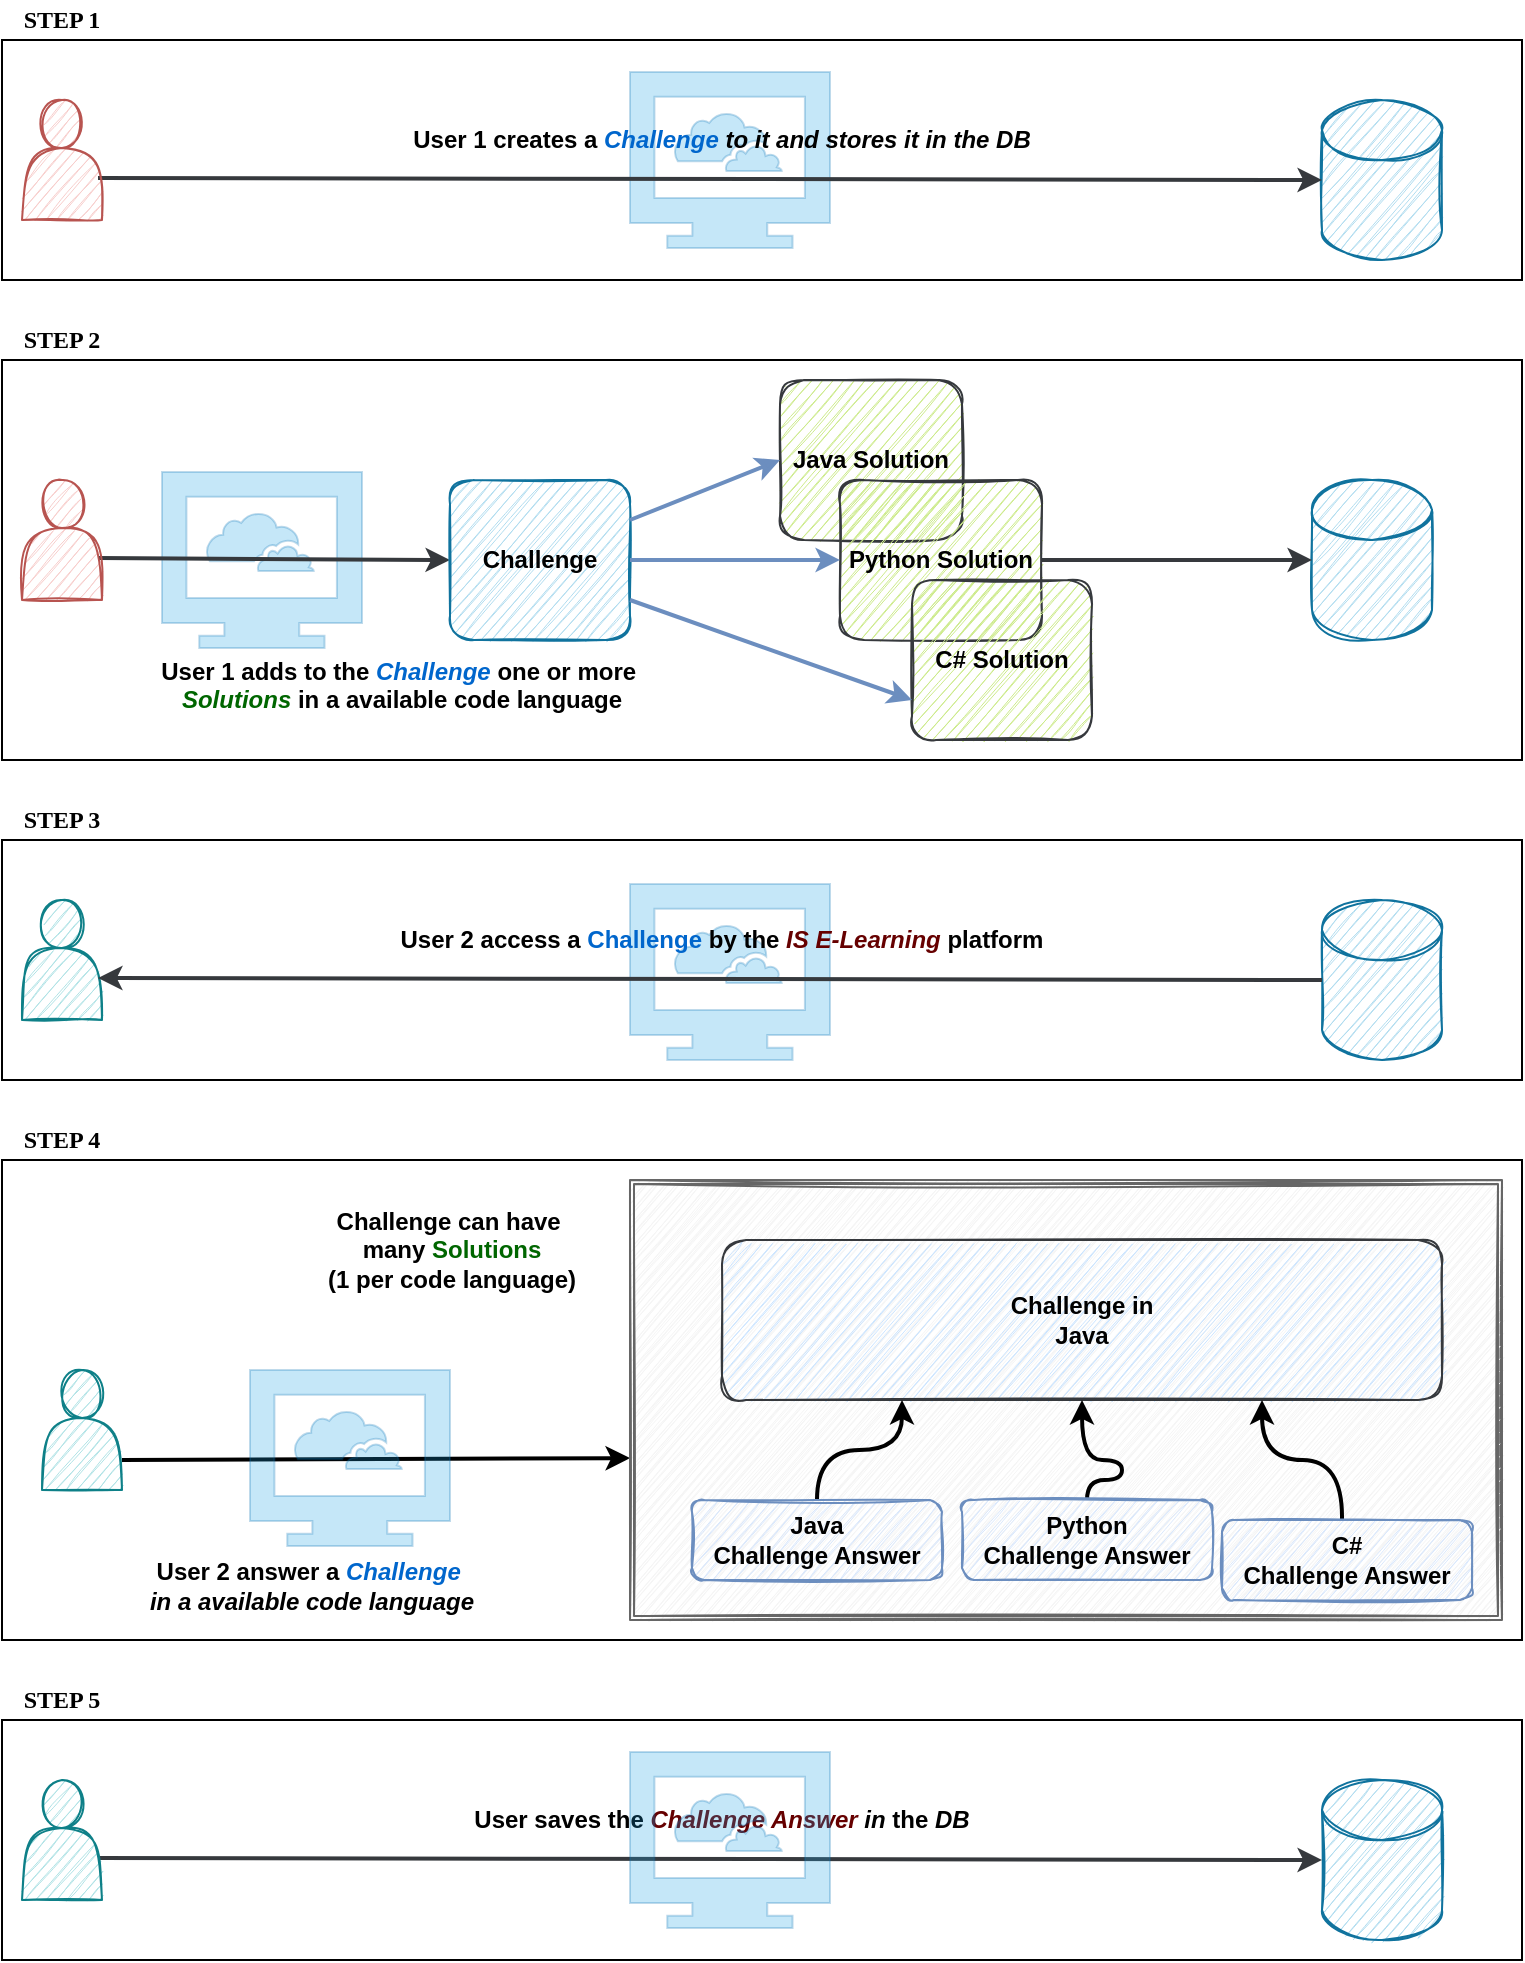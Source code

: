 <mxfile version="13.7.5" type="device"><diagram id="BE22tQMOEiJFCHiDOwmG" name="Page-1"><mxGraphModel dx="1422" dy="713" grid="1" gridSize="10" guides="1" tooltips="1" connect="1" arrows="1" fold="1" page="1" pageScale="1" pageWidth="827" pageHeight="1169" math="0" shadow="0"><root><mxCell id="0"/><mxCell id="1" parent="0"/><mxCell id="PQhwgv526c7rapb5Z4ws-85" value="" style="rounded=0;whiteSpace=wrap;html=1;fillColor=none;" parent="1" vertex="1"><mxGeometry x="40" y="200" width="760" height="200" as="geometry"/></mxCell><mxCell id="PQhwgv526c7rapb5Z4ws-71" value="" style="rounded=0;whiteSpace=wrap;html=1;fillColor=none;" parent="1" vertex="1"><mxGeometry x="40" y="880" width="760" height="120" as="geometry"/></mxCell><mxCell id="PQhwgv526c7rapb5Z4ws-77" value="" style="rounded=0;whiteSpace=wrap;html=1;fillColor=none;" parent="1" vertex="1"><mxGeometry x="40" y="40" width="760" height="120" as="geometry"/></mxCell><mxCell id="PQhwgv526c7rapb5Z4ws-84" value="" style="html=1;aspect=fixed;strokeColor=#006EAF;shadow=0;align=center;verticalAlign=top;fillColor=#1ba1e2;shape=mxgraph.gcp2.cloud_computer;rounded=1;sketch=0;opacity=25;fontColor=#ffffff;" parent="1" vertex="1"><mxGeometry x="354" y="56" width="100" height="88" as="geometry"/></mxCell><mxCell id="PQhwgv526c7rapb5Z4ws-7" value="" style="rounded=0;whiteSpace=wrap;html=1;fillColor=none;" parent="1" vertex="1"><mxGeometry x="40" y="440" width="760" height="120" as="geometry"/></mxCell><mxCell id="PQhwgv526c7rapb5Z4ws-2" value="" style="shape=cylinder3;whiteSpace=wrap;html=1;boundedLbl=1;backgroundOutline=1;size=15;fillColor=#b1ddf0;strokeColor=#10739e;sketch=1;" parent="1" vertex="1"><mxGeometry x="700" y="470" width="60" height="80" as="geometry"/></mxCell><mxCell id="PQhwgv526c7rapb5Z4ws-8" value="" style="shape=actor;whiteSpace=wrap;html=1;fillColor=#b0e3e6;strokeColor=#0e8088;sketch=1;" parent="1" vertex="1"><mxGeometry x="50" y="470" width="40" height="60" as="geometry"/></mxCell><mxCell id="PQhwgv526c7rapb5Z4ws-9" value="&lt;b&gt;&lt;font face=&quot;Lucida Console&quot;&gt;STEP 3&lt;/font&gt;&lt;/b&gt;" style="text;html=1;strokeColor=none;fillColor=none;align=center;verticalAlign=middle;whiteSpace=wrap;rounded=0;" parent="1" vertex="1"><mxGeometry x="40" y="420" width="60" height="20" as="geometry"/></mxCell><mxCell id="PQhwgv526c7rapb5Z4ws-11" value="" style="rounded=0;whiteSpace=wrap;html=1;fillColor=none;" parent="1" vertex="1"><mxGeometry x="40" y="600" width="760" height="240" as="geometry"/></mxCell><mxCell id="PQhwgv526c7rapb5Z4ws-12" value="&lt;b&gt;&lt;font face=&quot;Lucida Console&quot;&gt;STEP 4&lt;/font&gt;&lt;/b&gt;" style="text;html=1;strokeColor=none;fillColor=none;align=center;verticalAlign=middle;whiteSpace=wrap;rounded=0;" parent="1" vertex="1"><mxGeometry x="40" y="580" width="60" height="20" as="geometry"/></mxCell><mxCell id="PQhwgv526c7rapb5Z4ws-13" value="" style="shape=actor;whiteSpace=wrap;html=1;fillColor=#b0e3e6;strokeColor=#0e8088;sketch=1;" parent="1" vertex="1"><mxGeometry x="60" y="705" width="40" height="60" as="geometry"/></mxCell><mxCell id="PQhwgv526c7rapb5Z4ws-28" value="" style="endArrow=classic;html=1;exitX=1;exitY=0.75;exitDx=0;exitDy=0;strokeWidth=2;entryX=0;entryY=0.632;entryDx=0;entryDy=0;entryPerimeter=0;" parent="1" source="PQhwgv526c7rapb5Z4ws-13" target="PQhwgv526c7rapb5Z4ws-31" edge="1"><mxGeometry width="50" height="50" relative="1" as="geometry"><mxPoint x="390" y="710" as="sourcePoint"/><mxPoint x="220" y="750" as="targetPoint"/></mxGeometry></mxCell><mxCell id="PQhwgv526c7rapb5Z4ws-29" value="&lt;b&gt;User 2 answer a&amp;nbsp;&lt;/b&gt;&lt;b&gt;&lt;i&gt;&lt;font color=&quot;#0066cc&quot;&gt;Challenge&amp;nbsp;&lt;/font&gt;&lt;br&gt;in a available code language&lt;/i&gt;&lt;/b&gt;" style="text;html=1;strokeColor=none;fillColor=none;align=center;verticalAlign=middle;whiteSpace=wrap;rounded=0;" parent="1" vertex="1"><mxGeometry x="50" y="803" width="290" height="20" as="geometry"/></mxCell><mxCell id="PQhwgv526c7rapb5Z4ws-31" value="" style="shape=ext;double=1;rounded=0;whiteSpace=wrap;html=1;sketch=1;fillColor=#f5f5f5;strokeColor=#666666;fontColor=#333333;" parent="1" vertex="1"><mxGeometry x="354" y="610" width="436" height="220" as="geometry"/></mxCell><mxCell id="PQhwgv526c7rapb5Z4ws-36" value="&lt;b&gt;Challenge&amp;nbsp;in&lt;br&gt;Java&lt;br&gt;&lt;/b&gt;" style="rounded=1;whiteSpace=wrap;html=1;shadow=0;sketch=1;fillColor=#cce5ff;strokeColor=#36393d;" parent="1" vertex="1"><mxGeometry x="400" y="640" width="360" height="80" as="geometry"/></mxCell><mxCell id="PQhwgv526c7rapb5Z4ws-54" style="edgeStyle=orthogonalEdgeStyle;rounded=0;orthogonalLoop=1;jettySize=auto;html=1;exitX=0.5;exitY=0;exitDx=0;exitDy=0;entryX=0.25;entryY=1;entryDx=0;entryDy=0;strokeWidth=2;curved=1;" parent="1" source="PQhwgv526c7rapb5Z4ws-41" target="PQhwgv526c7rapb5Z4ws-36" edge="1"><mxGeometry relative="1" as="geometry"/></mxCell><mxCell id="PQhwgv526c7rapb5Z4ws-41" value="&lt;b&gt;Java&lt;br&gt;Challenge Answer&lt;/b&gt;" style="rounded=1;whiteSpace=wrap;html=1;shadow=0;sketch=1;fillColor=#dae8fc;strokeColor=#6c8ebf;" parent="1" vertex="1"><mxGeometry x="385" y="770" width="125" height="40" as="geometry"/></mxCell><mxCell id="PQhwgv526c7rapb5Z4ws-53" style="edgeStyle=orthogonalEdgeStyle;rounded=0;orthogonalLoop=1;jettySize=auto;html=1;exitX=0.5;exitY=0;exitDx=0;exitDy=0;entryX=0.5;entryY=1;entryDx=0;entryDy=0;strokeWidth=2;curved=1;" parent="1" source="gddlTVgrY_fcpTRxTT6s-1" target="PQhwgv526c7rapb5Z4ws-36" edge="1"><mxGeometry relative="1" as="geometry"><mxPoint x="580" y="780" as="sourcePoint"/><mxPoint x="545" y="740" as="targetPoint"/><Array as="points"><mxPoint x="583" y="760"/><mxPoint x="600" y="760"/><mxPoint x="600" y="750"/><mxPoint x="580" y="750"/></Array></mxGeometry></mxCell><mxCell id="PQhwgv526c7rapb5Z4ws-52" style="edgeStyle=orthogonalEdgeStyle;rounded=0;orthogonalLoop=1;jettySize=auto;html=1;exitX=0.5;exitY=0;exitDx=0;exitDy=0;entryX=0.75;entryY=1;entryDx=0;entryDy=0;strokeWidth=2;curved=1;" parent="1" target="PQhwgv526c7rapb5Z4ws-36" edge="1"><mxGeometry relative="1" as="geometry"><mxPoint x="710" y="780" as="sourcePoint"/><mxPoint x="710" y="740" as="targetPoint"/></mxGeometry></mxCell><mxCell id="PQhwgv526c7rapb5Z4ws-55" value="&lt;div&gt;&lt;span&gt;&lt;b&gt;Challenge can have&amp;nbsp;&lt;/b&gt;&lt;/span&gt;&lt;/div&gt;&lt;div&gt;&lt;b&gt;many &lt;font color=&quot;#006600&quot;&gt;Solutions&lt;/font&gt;&lt;/b&gt;&lt;/div&gt;&lt;div&gt;&lt;b&gt;(1 per code language)&lt;/b&gt;&lt;/div&gt;" style="text;html=1;strokeColor=none;fillColor=none;align=center;verticalAlign=middle;whiteSpace=wrap;rounded=0;shadow=0;sketch=1;" parent="1" vertex="1"><mxGeometry x="190" y="620" width="150" height="50" as="geometry"/></mxCell><mxCell id="PQhwgv526c7rapb5Z4ws-72" value="" style="shape=cylinder3;whiteSpace=wrap;html=1;boundedLbl=1;backgroundOutline=1;size=15;fillColor=#b1ddf0;strokeColor=#10739e;sketch=1;" parent="1" vertex="1"><mxGeometry x="700" y="910" width="60" height="80" as="geometry"/></mxCell><mxCell id="PQhwgv526c7rapb5Z4ws-73" value="" style="endArrow=none;html=1;entryX=0.95;entryY=0.65;entryDx=0;entryDy=0;exitX=0;exitY=0.5;exitDx=0;exitDy=0;exitPerimeter=0;entryPerimeter=0;strokeWidth=2;startArrow=classic;startFill=1;endFill=0;fillColor=#eeeeee;strokeColor=#36393d;" parent="1" source="PQhwgv526c7rapb5Z4ws-72" target="PQhwgv526c7rapb5Z4ws-75" edge="1"><mxGeometry width="50" height="50" relative="1" as="geometry"><mxPoint x="700" y="950" as="sourcePoint"/><mxPoint x="90" y="959" as="targetPoint"/></mxGeometry></mxCell><mxCell id="PQhwgv526c7rapb5Z4ws-74" value="&lt;b&gt;User saves the&amp;nbsp;&lt;i&gt;&lt;font color=&quot;#660000&quot;&gt;Challenge Answer&lt;/font&gt;&amp;nbsp;in&amp;nbsp;&lt;/i&gt;the &lt;i&gt;DB &lt;/i&gt;&lt;/b&gt;" style="text;html=1;strokeColor=none;fillColor=none;align=center;verticalAlign=middle;whiteSpace=wrap;rounded=0;" parent="1" vertex="1"><mxGeometry x="100" y="920" width="600" height="20" as="geometry"/></mxCell><mxCell id="PQhwgv526c7rapb5Z4ws-75" value="" style="shape=actor;whiteSpace=wrap;html=1;fillColor=#b0e3e6;strokeColor=#0e8088;sketch=1;" parent="1" vertex="1"><mxGeometry x="50" y="910" width="40" height="60" as="geometry"/></mxCell><mxCell id="PQhwgv526c7rapb5Z4ws-76" value="&lt;b&gt;&lt;font face=&quot;Lucida Console&quot;&gt;STEP 5&lt;/font&gt;&lt;/b&gt;" style="text;html=1;strokeColor=none;fillColor=none;align=center;verticalAlign=middle;whiteSpace=wrap;rounded=0;" parent="1" vertex="1"><mxGeometry x="40" y="860" width="60" height="20" as="geometry"/></mxCell><mxCell id="PQhwgv526c7rapb5Z4ws-78" value="" style="shape=cylinder3;whiteSpace=wrap;html=1;boundedLbl=1;backgroundOutline=1;size=15;fillColor=#b1ddf0;strokeColor=#10739e;sketch=1;" parent="1" vertex="1"><mxGeometry x="700" y="70" width="60" height="80" as="geometry"/></mxCell><mxCell id="PQhwgv526c7rapb5Z4ws-79" value="" style="endArrow=none;html=1;entryX=0.95;entryY=0.65;entryDx=0;entryDy=0;exitX=0;exitY=0.5;exitDx=0;exitDy=0;exitPerimeter=0;entryPerimeter=0;strokeWidth=2;startArrow=classic;startFill=1;endFill=0;fillColor=#eeeeee;strokeColor=#36393d;" parent="1" source="PQhwgv526c7rapb5Z4ws-78" target="PQhwgv526c7rapb5Z4ws-81" edge="1"><mxGeometry width="50" height="50" relative="1" as="geometry"><mxPoint x="700" y="110" as="sourcePoint"/><mxPoint x="90" y="119" as="targetPoint"/></mxGeometry></mxCell><mxCell id="PQhwgv526c7rapb5Z4ws-80" value="&lt;b&gt;User 1 creates a &lt;i&gt;&lt;font color=&quot;#0066cc&quot;&gt;Challenge&amp;nbsp;&lt;/font&gt;to it and stores it in the DB&lt;/i&gt;&lt;/b&gt;" style="text;html=1;strokeColor=none;fillColor=none;align=center;verticalAlign=middle;whiteSpace=wrap;rounded=0;" parent="1" vertex="1"><mxGeometry x="100" y="80" width="600" height="20" as="geometry"/></mxCell><mxCell id="PQhwgv526c7rapb5Z4ws-81" value="" style="shape=actor;whiteSpace=wrap;html=1;fillColor=#f8cecc;strokeColor=#b85450;sketch=1;" parent="1" vertex="1"><mxGeometry x="50" y="70" width="40" height="60" as="geometry"/></mxCell><mxCell id="PQhwgv526c7rapb5Z4ws-82" value="&lt;b&gt;&lt;font face=&quot;Lucida Console&quot;&gt;STEP 1&lt;/font&gt;&lt;/b&gt;" style="text;html=1;strokeColor=none;fillColor=none;align=center;verticalAlign=middle;whiteSpace=wrap;rounded=0;" parent="1" vertex="1"><mxGeometry x="40" y="20" width="60" height="20" as="geometry"/></mxCell><mxCell id="PQhwgv526c7rapb5Z4ws-83" value="" style="html=1;aspect=fixed;strokeColor=#006EAF;shadow=0;align=center;verticalAlign=top;fillColor=#1ba1e2;shape=mxgraph.gcp2.cloud_computer;rounded=1;sketch=0;opacity=25;fontColor=#ffffff;" parent="1" vertex="1"><mxGeometry x="354" y="462" width="100" height="88" as="geometry"/></mxCell><mxCell id="PQhwgv526c7rapb5Z4ws-4" value="&lt;b&gt;User 2 access a&amp;nbsp;&lt;/b&gt;&lt;font color=&quot;#0066cc&quot; style=&quot;font-weight: bold&quot;&gt;Challenge&amp;nbsp;&lt;/font&gt;&lt;b&gt;by the&lt;i&gt;&lt;font color=&quot;#660000&quot;&gt; I&lt;/font&gt;&lt;/i&gt;&lt;/b&gt;&lt;font color=&quot;#660000&quot;&gt;&lt;b&gt;&lt;i&gt;S E-Learning&lt;/i&gt;&lt;/b&gt;&lt;/font&gt;&lt;b&gt; platform&lt;/b&gt;" style="text;html=1;strokeColor=none;fillColor=none;align=center;verticalAlign=middle;whiteSpace=wrap;rounded=0;" parent="1" vertex="1"><mxGeometry x="100" y="480" width="600" height="20" as="geometry"/></mxCell><mxCell id="PQhwgv526c7rapb5Z4ws-3" value="" style="endArrow=classic;html=1;entryX=0.95;entryY=0.65;entryDx=0;entryDy=0;exitX=0;exitY=0.5;exitDx=0;exitDy=0;exitPerimeter=0;entryPerimeter=0;strokeWidth=2;fillColor=#eeeeee;strokeColor=#36393d;" parent="1" source="PQhwgv526c7rapb5Z4ws-2" target="PQhwgv526c7rapb5Z4ws-8" edge="1"><mxGeometry width="50" height="50" relative="1" as="geometry"><mxPoint x="700" y="510" as="sourcePoint"/><mxPoint x="90" y="519" as="targetPoint"/></mxGeometry></mxCell><mxCell id="PQhwgv526c7rapb5Z4ws-86" value="" style="html=1;aspect=fixed;strokeColor=#006EAF;shadow=0;align=center;verticalAlign=top;fillColor=#1ba1e2;shape=mxgraph.gcp2.cloud_computer;rounded=1;sketch=0;opacity=25;fontColor=#ffffff;" parent="1" vertex="1"><mxGeometry x="120" y="256" width="100" height="88" as="geometry"/></mxCell><mxCell id="PQhwgv526c7rapb5Z4ws-87" value="" style="shape=cylinder3;whiteSpace=wrap;html=1;boundedLbl=1;backgroundOutline=1;size=15;fillColor=#b1ddf0;strokeColor=#10739e;sketch=1;" parent="1" vertex="1"><mxGeometry x="695" y="260" width="60" height="80" as="geometry"/></mxCell><mxCell id="PQhwgv526c7rapb5Z4ws-88" value="" style="endArrow=none;html=1;entryX=0.95;entryY=0.65;entryDx=0;entryDy=0;exitX=0;exitY=0.5;exitDx=0;exitDy=0;entryPerimeter=0;strokeWidth=2;startArrow=classic;startFill=1;endFill=0;fillColor=#eeeeee;strokeColor=#36393d;" parent="1" source="PQhwgv526c7rapb5Z4ws-95" target="PQhwgv526c7rapb5Z4ws-90" edge="1"><mxGeometry width="50" height="50" relative="1" as="geometry"><mxPoint x="700" y="270" as="sourcePoint"/><mxPoint x="90" y="279" as="targetPoint"/></mxGeometry></mxCell><mxCell id="PQhwgv526c7rapb5Z4ws-90" value="" style="shape=actor;whiteSpace=wrap;html=1;fillColor=#f8cecc;strokeColor=#b85450;sketch=1;" parent="1" vertex="1"><mxGeometry x="50" y="260" width="40" height="60" as="geometry"/></mxCell><mxCell id="PQhwgv526c7rapb5Z4ws-91" value="&lt;b&gt;&lt;font face=&quot;Lucida Console&quot;&gt;STEP 2&lt;/font&gt;&lt;/b&gt;" style="text;html=1;strokeColor=none;fillColor=none;align=center;verticalAlign=middle;whiteSpace=wrap;rounded=0;" parent="1" vertex="1"><mxGeometry x="40" y="180" width="60" height="20" as="geometry"/></mxCell><mxCell id="PQhwgv526c7rapb5Z4ws-92" value="" style="html=1;aspect=fixed;strokeColor=#006EAF;shadow=0;align=center;verticalAlign=top;fillColor=#1ba1e2;shape=mxgraph.gcp2.cloud_computer;rounded=1;sketch=0;opacity=25;fontColor=#ffffff;" parent="1" vertex="1"><mxGeometry x="354" y="896" width="100" height="88" as="geometry"/></mxCell><mxCell id="PQhwgv526c7rapb5Z4ws-93" value="" style="html=1;aspect=fixed;strokeColor=#006EAF;shadow=0;align=center;verticalAlign=top;fillColor=#1ba1e2;shape=mxgraph.gcp2.cloud_computer;rounded=1;sketch=0;opacity=25;fontColor=#ffffff;" parent="1" vertex="1"><mxGeometry x="164" y="705" width="100" height="88" as="geometry"/></mxCell><mxCell id="PQhwgv526c7rapb5Z4ws-95" value="&lt;b&gt;Challenge&lt;br&gt;&lt;/b&gt;" style="rounded=1;whiteSpace=wrap;html=1;shadow=0;sketch=1;fillColor=#b1ddf0;strokeColor=#10739e;" parent="1" vertex="1"><mxGeometry x="264" y="260" width="90" height="80" as="geometry"/></mxCell><mxCell id="PQhwgv526c7rapb5Z4ws-96" value="&lt;b&gt;Java Solution&lt;br&gt;&lt;/b&gt;" style="rounded=1;whiteSpace=wrap;html=1;shadow=0;sketch=1;fillColor=#cdeb8b;strokeColor=#36393d;" parent="1" vertex="1"><mxGeometry x="429" y="210" width="91" height="80" as="geometry"/></mxCell><mxCell id="PQhwgv526c7rapb5Z4ws-98" value="&lt;b&gt;Python Solution&lt;br&gt;&lt;/b&gt;" style="rounded=1;whiteSpace=wrap;html=1;shadow=0;sketch=1;fillColor=#cdeb8b;strokeColor=#36393d;" parent="1" vertex="1"><mxGeometry x="459" y="260" width="101" height="80" as="geometry"/></mxCell><mxCell id="PQhwgv526c7rapb5Z4ws-99" value="&lt;b&gt;C# Solution&lt;br&gt;&lt;/b&gt;" style="rounded=1;whiteSpace=wrap;html=1;shadow=0;sketch=1;fillColor=#cdeb8b;strokeColor=#36393d;" parent="1" vertex="1"><mxGeometry x="495" y="310" width="90" height="80" as="geometry"/></mxCell><mxCell id="PQhwgv526c7rapb5Z4ws-100" value="" style="endArrow=classic;html=1;strokeWidth=2;exitX=1;exitY=0.25;exitDx=0;exitDy=0;entryX=0;entryY=0.5;entryDx=0;entryDy=0;fillColor=#dae8fc;strokeColor=#6c8ebf;" parent="1" source="PQhwgv526c7rapb5Z4ws-95" target="PQhwgv526c7rapb5Z4ws-96" edge="1"><mxGeometry width="50" height="50" relative="1" as="geometry"><mxPoint x="390" y="450" as="sourcePoint"/><mxPoint x="440" y="400" as="targetPoint"/></mxGeometry></mxCell><mxCell id="PQhwgv526c7rapb5Z4ws-101" value="" style="endArrow=classic;html=1;strokeWidth=2;exitX=1;exitY=0.5;exitDx=0;exitDy=0;entryX=0;entryY=0.5;entryDx=0;entryDy=0;fillColor=#dae8fc;strokeColor=#6c8ebf;" parent="1" source="PQhwgv526c7rapb5Z4ws-95" target="PQhwgv526c7rapb5Z4ws-98" edge="1"><mxGeometry width="50" height="50" relative="1" as="geometry"><mxPoint x="364" y="290" as="sourcePoint"/><mxPoint x="439" y="260" as="targetPoint"/></mxGeometry></mxCell><mxCell id="PQhwgv526c7rapb5Z4ws-102" value="" style="endArrow=classic;html=1;strokeWidth=2;exitX=1;exitY=0.75;exitDx=0;exitDy=0;entryX=0;entryY=0.75;entryDx=0;entryDy=0;fillColor=#dae8fc;strokeColor=#6c8ebf;" parent="1" source="PQhwgv526c7rapb5Z4ws-95" target="PQhwgv526c7rapb5Z4ws-99" edge="1"><mxGeometry width="50" height="50" relative="1" as="geometry"><mxPoint x="364" y="310" as="sourcePoint"/><mxPoint x="469" y="310" as="targetPoint"/></mxGeometry></mxCell><mxCell id="PQhwgv526c7rapb5Z4ws-103" value="" style="endArrow=none;html=1;exitX=0;exitY=0.5;exitDx=0;exitDy=0;strokeWidth=2;startArrow=classic;startFill=1;endFill=0;exitPerimeter=0;entryX=1;entryY=0.5;entryDx=0;entryDy=0;fillColor=#eeeeee;strokeColor=#36393d;" parent="1" source="PQhwgv526c7rapb5Z4ws-87" target="PQhwgv526c7rapb5Z4ws-98" edge="1"><mxGeometry width="50" height="50" relative="1" as="geometry"><mxPoint x="274" y="310" as="sourcePoint"/><mxPoint x="570" y="298" as="targetPoint"/></mxGeometry></mxCell><mxCell id="PQhwgv526c7rapb5Z4ws-104" value="&lt;b&gt;User 1 adds to the &lt;font color=&quot;#0066cc&quot;&gt;&lt;i&gt;Challenge &lt;/i&gt;&lt;/font&gt;one or more&amp;nbsp;&lt;br&gt;&lt;i&gt;&lt;font color=&quot;#006600&quot;&gt;Solutions&amp;nbsp;&lt;/font&gt;&lt;/i&gt;in a available code language&lt;br&gt;&lt;br&gt;&lt;/b&gt;" style="text;html=1;strokeColor=none;fillColor=none;align=center;verticalAlign=middle;whiteSpace=wrap;rounded=0;" parent="1" vertex="1"><mxGeometry x="40" y="360" width="400" height="20" as="geometry"/></mxCell><mxCell id="gddlTVgrY_fcpTRxTT6s-1" value="&lt;b&gt;Python&lt;br&gt;Challenge Answer&lt;/b&gt;" style="rounded=1;whiteSpace=wrap;html=1;shadow=0;sketch=1;fillColor=#dae8fc;strokeColor=#6c8ebf;" vertex="1" parent="1"><mxGeometry x="520" y="770" width="125" height="40" as="geometry"/></mxCell><mxCell id="gddlTVgrY_fcpTRxTT6s-2" value="&lt;b&gt;C#&lt;br&gt;Challenge Answer&lt;/b&gt;" style="rounded=1;whiteSpace=wrap;html=1;shadow=0;sketch=1;fillColor=#dae8fc;strokeColor=#6c8ebf;" vertex="1" parent="1"><mxGeometry x="650" y="780" width="125" height="40" as="geometry"/></mxCell></root></mxGraphModel></diagram></mxfile>